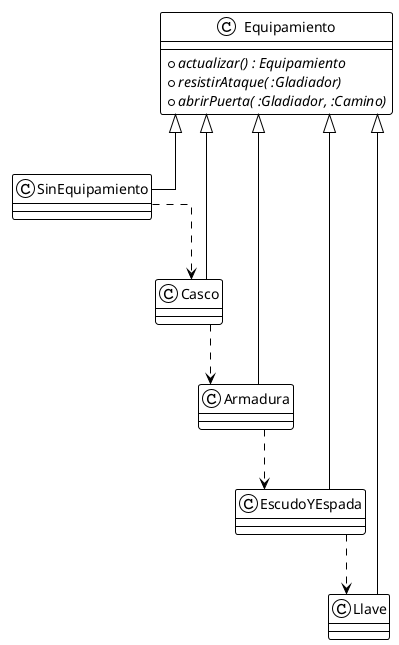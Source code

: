 @startuml
!theme plain
skinparam groupInheritance 1
skinparam linetype ortho

Equipamiento <|-- SinEquipamiento
Equipamiento <|-- Casco
Equipamiento <|-- Armadura
Equipamiento <|-- EscudoYEspada
Equipamiento <|-- Llave

SinEquipamiento ..> Casco
Casco ..> Armadura
Armadura ..> EscudoYEspada
EscudoYEspada ..> Llave

Class Equipamiento{
    + {abstract} actualizar() : Equipamiento
    + {abstract} resistirAtaque( :Gladiador)
    + {abstract} abrirPuerta( :Gladiador, :Camino)
}

class SinEquipamiento{
}

class Casco{
}

class Armadura{
}

class EscudoYEspada {
}

class Llave {
}


@enduml